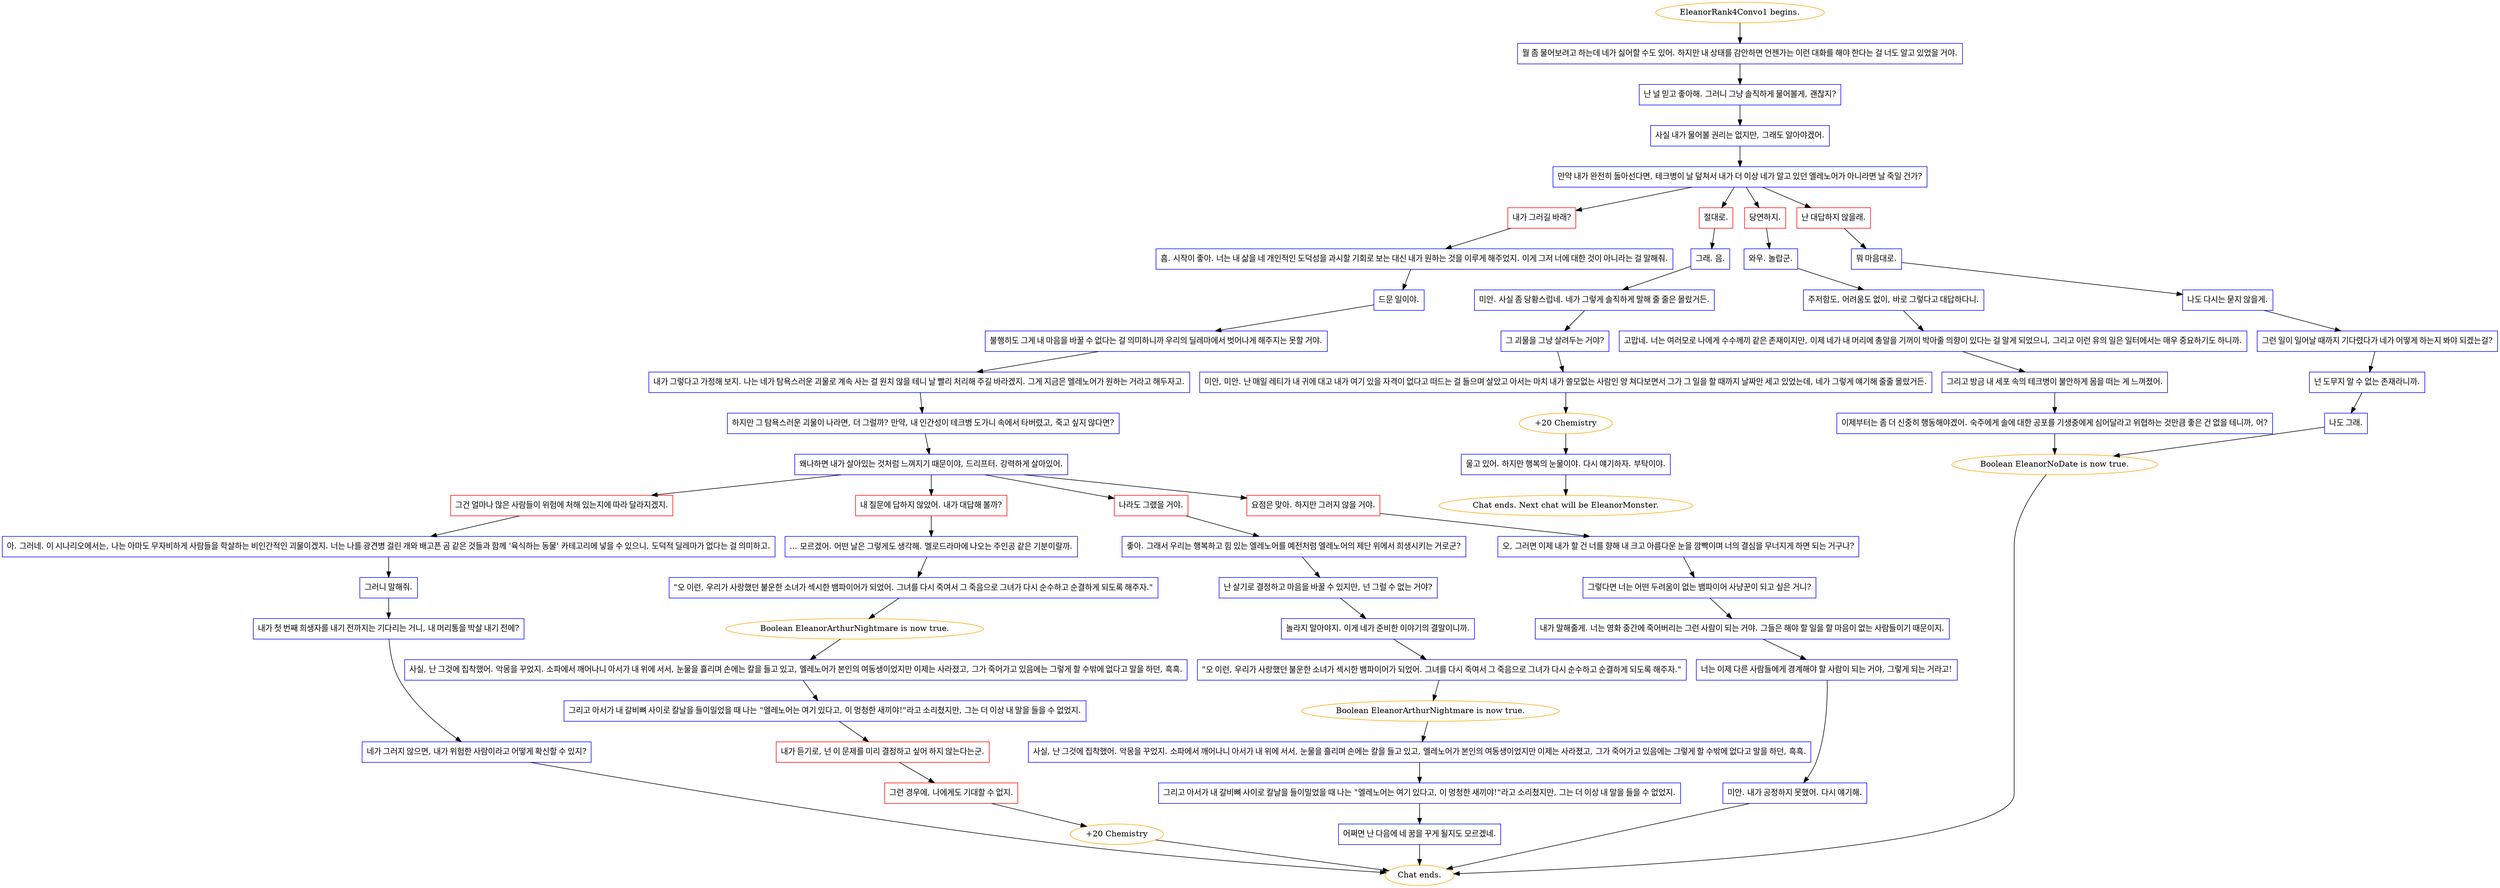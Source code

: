 digraph {
	"EleanorRank4Convo1 begins." [color=orange];
		"EleanorRank4Convo1 begins." -> j3048047363;
	j3048047363 [label="뭘 좀 물어보려고 하는데 네가 싫어할 수도 있어. 하지만 내 상태를 감안하면 언젠가는 이런 대화를 해야 한다는 걸 너도 알고 있었을 거야.",shape=box,color=blue];
		j3048047363 -> j609149520;
	j609149520 [label="난 널 믿고 좋아해. 그러니 그냥 솔직하게 물어볼게, 괜찮지?",shape=box,color=blue];
		j609149520 -> j3122571176;
	j3122571176 [label="사실 내가 물어볼 권리는 없지만, 그래도 알아야겠어.",shape=box,color=blue];
		j3122571176 -> j253661139;
	j253661139 [label="만약 내가 완전히 돌아선다면, 테크병이 날 덮쳐서 내가 더 이상 네가 알고 있던 엘레노어가 아니라면 날 죽일 건가?",shape=box,color=blue];
		j253661139 -> j3309420491;
		j253661139 -> j2110799431;
		j253661139 -> j128304612;
		j253661139 -> j1641911859;
	j3309420491 [label="내가 그러길 바래?",shape=box,color=red];
		j3309420491 -> j2963755362;
	j2110799431 [label="당연하지.",shape=box,color=red];
		j2110799431 -> j2919405995;
	j128304612 [label="절대로.",shape=box,color=red];
		j128304612 -> j2098596385;
	j1641911859 [label="난 대답하지 않을래.",shape=box,color=red];
		j1641911859 -> j1142728066;
	j2963755362 [label="흠. 시작이 좋아. 너는 내 삶을 네 개인적인 도덕성을 과시할 기회로 보는 대신 내가 원하는 것을 이루게 해주었지. 이게 그저 너에 대한 것이 아니라는 걸 말해줘.",shape=box,color=blue];
		j2963755362 -> j3610752554;
	j2919405995 [label="와우. 놀랍군.",shape=box,color=blue];
		j2919405995 -> j2436659764;
	j2098596385 [label="그래. 음.",shape=box,color=blue];
		j2098596385 -> j2856956436;
	j1142728066 [label="뭐 마음대로.",shape=box,color=blue];
		j1142728066 -> j3877806370;
	j3610752554 [label="드문 일이야.",shape=box,color=blue];
		j3610752554 -> j3722732794;
	j2436659764 [label="주저함도, 어려움도 없이, 바로 그렇다고 대답하다니.",shape=box,color=blue];
		j2436659764 -> j2013377185;
	j2856956436 [label="미안. 사실 좀 당황스럽네. 네가 그렇게 솔직하게 말해 줄 줄은 몰랐거든.",shape=box,color=blue];
		j2856956436 -> j840768245;
	j3877806370 [label="나도 다시는 묻지 않을게.",shape=box,color=blue];
		j3877806370 -> j886484888;
	j3722732794 [label="불행히도 그게 내 마음을 바꿀 수 없다는 걸 의미하니까 우리의 딜레마에서 벗어나게 해주지는 못할 거야.",shape=box,color=blue];
		j3722732794 -> j912321020;
	j2013377185 [label="고맙네. 너는 여러모로 나에게 수수께끼 같은 존재이지만, 이제 네가 내 머리에 총알을 기꺼이 박아줄 의향이 있다는 걸 알게 되었으니, 그리고 이런 유의 일은 일터에서는 매우 중요하기도 하니까.",shape=box,color=blue];
		j2013377185 -> j2079350960;
	j840768245 [label="그 괴물을 그냥 살려두는 거야?",shape=box,color=blue];
		j840768245 -> j2033151352;
	j886484888 [label="그런 일이 일어날 때까지 기다렸다가 네가 어떻게 하는지 봐야 되겠는걸?",shape=box,color=blue];
		j886484888 -> j3683926105;
	j912321020 [label="내가 그렇다고 가정해 보지. 나는 네가 탐욕스러운 괴물로 계속 사는 걸 원치 않을 테니 날 빨리 처리해 주길 바라겠지. 그게 지금은 엘레노어가 원하는 거라고 해두자고.",shape=box,color=blue];
		j912321020 -> j2393274228;
	j2079350960 [label="그리고 방금 내 세포 속의 테크병이 불안하게 몸을 떠는 게 느껴졌어.",shape=box,color=blue];
		j2079350960 -> j1122648066;
	j2033151352 [label="미안, 미안. 난 매일 레티가 내 귀에 대고 내가 여기 있을 자격이 없다고 떠드는 걸 들으며 살았고 아서는 마치 내가 쓸모없는 사람인 양 쳐다보면서 그가 그 일을 할 때까지 날짜만 세고 있었는데, 네가 그렇게 얘기해 줄줄 몰랐거든.",shape=box,color=blue];
		j2033151352 -> j3573044029;
	j3683926105 [label="넌 도무지 알 수 없는 존재라니까.",shape=box,color=blue];
		j3683926105 -> j1581983747;
	j2393274228 [label="하지만 그 탐욕스러운 괴물이 나라면, 더 그럴까? 만약, 내 인간성이 테크병 도가니 속에서 타버렸고, 죽고 싶지 않다면?",shape=box,color=blue];
		j2393274228 -> j315108069;
	j1122648066 [label="이제부터는 좀 더 신중히 행동해야겠어. 숙주에게 솔에 대한 공포를 기생충에게 심어달라고 위협하는 것만큼 좋은 건 없을 테니까, 어?",shape=box,color=blue];
		j1122648066 -> j2728200779;
	j3573044029 [label="+20 Chemistry",color=orange];
		j3573044029 -> j3441937879;
	j1581983747 [label="나도 그래.",shape=box,color=blue];
		j1581983747 -> j2728200779;
	j315108069 [label="왜나하면 내가 살아있는 것처럼 느껴지기 때문이야, 드리프터. 강력하게 살아있어.",shape=box,color=blue];
		j315108069 -> j2752017656;
		j315108069 -> j3685807209;
		j315108069 -> j989165129;
		j315108069 -> j1112917363;
	j2728200779 [label="Boolean EleanorNoDate is now true.",color=orange];
		j2728200779 -> "Chat ends.";
	j3441937879 [label="울고 있어. 하지만 행복의 눈물이야. 다시 얘기하자. 부탁이야.",shape=box,color=blue];
		j3441937879 -> "Chat ends. Next chat will be EleanorMonster.";
	j2752017656 [label="나라도 그랬을 거야.",shape=box,color=red];
		j2752017656 -> j23842965;
	j3685807209 [label="요점은 맞아. 하지만 그러지 않을 거야.",shape=box,color=red];
		j3685807209 -> j1892755634;
	j989165129 [label="그건 얼마나 많은 사람들이 위험에 처해 있는지에 따라 달라지겠지.",shape=box,color=red];
		j989165129 -> j1469776023;
	j1112917363 [label="내 질문에 답하지 않았어. 내가 대답해 볼까?",shape=box,color=red];
		j1112917363 -> j319182275;
	"Chat ends." [color=orange];
	"Chat ends. Next chat will be EleanorMonster." [color=orange];
	j23842965 [label="좋아. 그래서 우리는 행복하고 힘 있는 엘레노어를 예전처럼 엘레노어의 제단 위에서 희생시키는 거로군?",shape=box,color=blue];
		j23842965 -> j663959165;
	j1892755634 [label="오, 그러면 이제 내가 할 건 너를 향해 내 크고 아름다운 눈을 깜빡이며 너의 결심을 무너지게 하면 되는 거구나?",shape=box,color=blue];
		j1892755634 -> j4012505443;
	j1469776023 [label="아. 그러네. 이 시나리오에서는, 나는 아마도 무자비하게 사람들을 학살하는 비인간적인 괴물이겠지. 너는 나를 광견병 걸린 개와 배고픈 곰 같은 것들과 함께 '육식하는 동물' 카테고리에 넣을 수 있으니, 도덕적 딜레마가 없다는 걸 의미하고.",shape=box,color=blue];
		j1469776023 -> j618322166;
	j319182275 [label="... 모르겠어. 어떤 날은 그렇게도 생각해. 멜로드라마에 나오는 주인공 같은 기분이랄까.",shape=box,color=blue];
		j319182275 -> j4251024473;
	j663959165 [label="난 살기로 결정하고 마음을 바꿀 수 있지만, 넌 그럴 수 없는 거야?",shape=box,color=blue];
		j663959165 -> j4159928427;
	j4012505443 [label="그렇다면 너는 어떤 두려움이 없는 뱀파이어 사냥꾼이 되고 싶은 거니?",shape=box,color=blue];
		j4012505443 -> j1523272329;
	j618322166 [label="그러니 말해줘.",shape=box,color=blue];
		j618322166 -> j1879419870;
	j4251024473 [label="\"오 이런, 우리가 사랑했던 불운한 소녀가 섹시한 뱀파이어가 되었어. 그녀를 다시 죽여서 그 죽음으로 그녀가 다시 순수하고 순결하게 되도록 해주자.\"",shape=box,color=blue];
		j4251024473 -> j3090061601;
	j4159928427 [label="놀라지 말아야지. 이게 네가 준비한 이야기의 결말이니까.",shape=box,color=blue];
		j4159928427 -> j4216196589;
	j1523272329 [label="내가 말해줄게. 너는 영화 중간에 죽어버리는 그런 사람이 되는 거야. 그들은 해야 할 일을 할 마음이 없는 사람들이기 때문이지.",shape=box,color=blue];
		j1523272329 -> j1046930521;
	j1879419870 [label="내가 첫 번째 희생자를 내기 전까지는 기다리는 거니, 내 머리통을 박살 내기 전에?",shape=box,color=blue];
		j1879419870 -> j1106505850;
	j3090061601 [label="Boolean EleanorArthurNightmare is now true.",color=orange];
		j3090061601 -> j580779294;
	j4216196589 [label="\"오 이런, 우리가 사랑했던 불운한 소녀가 섹시한 뱀파이어가 되었어. 그녀를 다시 죽여서 그 죽음으로 그녀가 다시 순수하고 순결하게 되도록 해주자.\"",shape=box,color=blue];
		j4216196589 -> j330989905;
	j1046930521 [label="너는 이제 다른 사람들에게 경계해야 할 사람이 되는 거야, 그렇게 되는 거라고!",shape=box,color=blue];
		j1046930521 -> j47087436;
	j1106505850 [label="네가 그러지 않으면, 내가 위험한 사람이라고 어떻게 확신할 수 있지?",shape=box,color=blue];
		j1106505850 -> "Chat ends.";
	j580779294 [label="사실, 난 그것에 집착했어. 악몽을 꾸었지. 소파에서 깨어나니 아서가 내 위에 서서, 눈물을 흘리며 손에는 칼을 들고 있고, 엘레노어가 본인의 여동생이었지만 이제는 사라졌고, 그가 죽어가고 있음에는 그렇게 할 수밖에 없다고 말을 하던, 흑흑.",shape=box,color=blue];
		j580779294 -> j321112472;
	j330989905 [label="Boolean EleanorArthurNightmare is now true.",color=orange];
		j330989905 -> j1688891255;
	j47087436 [label="미안. 내가 공정하지 못했어. 다시 얘기해.",shape=box,color=blue];
		j47087436 -> "Chat ends.";
	j321112472 [label="그리고 아서가 내 갈비뼈 사이로 칼날을 들이밀었을 때 나는 \"엘레노어는 여기 있다고, 이 멍청한 새끼야!\"라고 소리쳤지만, 그는 더 이상 내 말을 들을 수 없었지.",shape=box,color=blue];
		j321112472 -> j3795754962;
	j1688891255 [label="사실, 난 그것에 집착했어. 악몽을 꾸었지. 소파에서 깨어나니 아서가 내 위에 서서, 눈물을 흘리며 손에는 칼을 들고 있고, 엘레노어가 본인의 여동생이었지만 이제는 사라졌고, 그가 죽어가고 있음에는 그렇게 할 수밖에 없다고 말을 하던, 흑흑.",shape=box,color=blue];
		j1688891255 -> j3419185935;
	j3795754962 [label="내가 듣기로, 넌 이 문제를 미리 결정하고 싶어 하지 않는다는군.",shape=box,color=red];
		j3795754962 -> j2674230529;
	j3419185935 [label="그리고 아서가 내 갈비뼈 사이로 칼날을 들이밀었을 때 나는 \"엘레노어는 여기 있다고, 이 멍청한 새끼야!\"라고 소리쳤지만, 그는 더 이상 내 말을 들을 수 없었지.",shape=box,color=blue];
		j3419185935 -> j3627769697;
	j2674230529 [label="그런 경우에, 나에게도 기대할 수 없지.",shape=box,color=red];
		j2674230529 -> j367054140;
	j3627769697 [label="어쩌면 난 다음에 네 꿈을 꾸게 될지도 모르겠네.",shape=box,color=blue];
		j3627769697 -> "Chat ends.";
	j367054140 [label="+20 Chemistry",color=orange];
		j367054140 -> "Chat ends.";
}